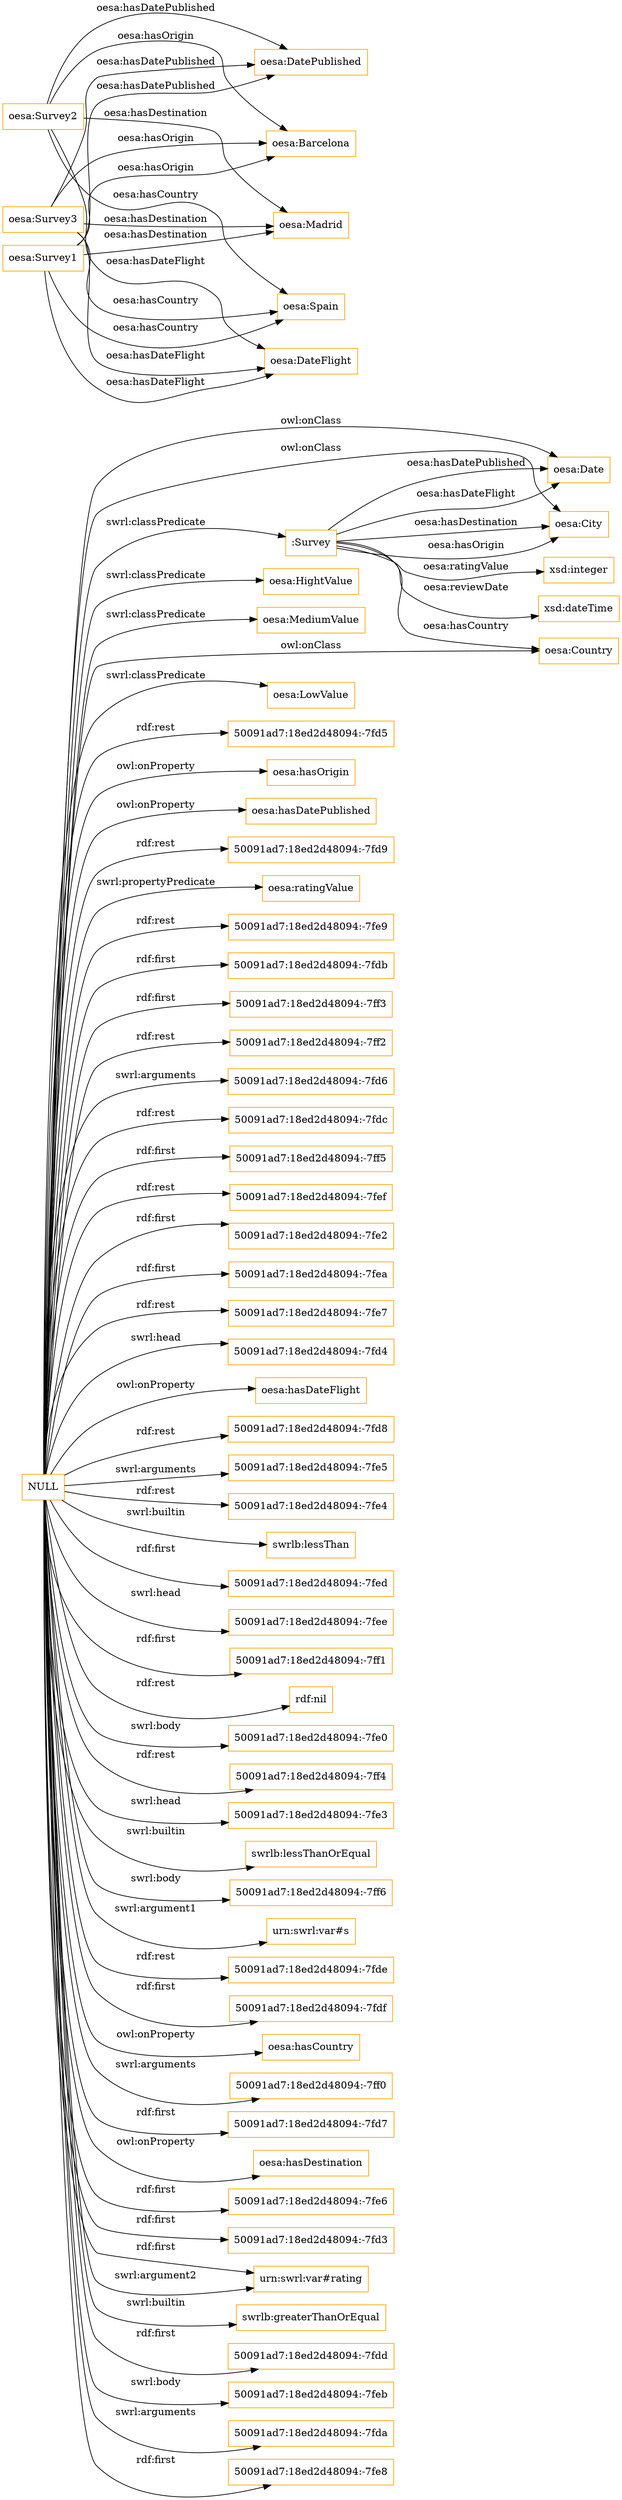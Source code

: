 digraph ar2dtool_diagram { 
rankdir=LR;
size="1501"
node [shape = rectangle, color="orange"]; "oesa:City" ":Survey" "oesa:HightValue" "oesa:Country" "oesa:MediumValue" "oesa:Date" "oesa:LowValue" ; /*classes style*/
	"oesa:Survey2" -> "oesa:DatePublished" [ label = "oesa:hasDatePublished" ];
	"oesa:Survey2" -> "oesa:Spain" [ label = "oesa:hasCountry" ];
	"oesa:Survey2" -> "oesa:Barcelona" [ label = "oesa:hasOrigin" ];
	"oesa:Survey2" -> "oesa:DateFlight" [ label = "oesa:hasDateFlight" ];
	"oesa:Survey2" -> "oesa:Madrid" [ label = "oesa:hasDestination" ];
	"oesa:Survey3" -> "oesa:DateFlight" [ label = "oesa:hasDateFlight" ];
	"oesa:Survey3" -> "oesa:Madrid" [ label = "oesa:hasDestination" ];
	"oesa:Survey3" -> "oesa:Barcelona" [ label = "oesa:hasOrigin" ];
	"oesa:Survey3" -> "oesa:DatePublished" [ label = "oesa:hasDatePublished" ];
	"oesa:Survey3" -> "oesa:Spain" [ label = "oesa:hasCountry" ];
	"NULL" -> "50091ad7:18ed2d48094:-7fd5" [ label = "rdf:rest" ];
	"NULL" -> "oesa:hasOrigin" [ label = "owl:onProperty" ];
	"NULL" -> "oesa:hasDatePublished" [ label = "owl:onProperty" ];
	"NULL" -> "50091ad7:18ed2d48094:-7fd9" [ label = "rdf:rest" ];
	"NULL" -> "oesa:ratingValue" [ label = "swrl:propertyPredicate" ];
	"NULL" -> "50091ad7:18ed2d48094:-7fe9" [ label = "rdf:rest" ];
	"NULL" -> "50091ad7:18ed2d48094:-7fdb" [ label = "rdf:first" ];
	"NULL" -> "50091ad7:18ed2d48094:-7ff3" [ label = "rdf:first" ];
	"NULL" -> "50091ad7:18ed2d48094:-7ff2" [ label = "rdf:rest" ];
	"NULL" -> "50091ad7:18ed2d48094:-7fd6" [ label = "swrl:arguments" ];
	"NULL" -> "oesa:HightValue" [ label = "swrl:classPredicate" ];
	"NULL" -> "50091ad7:18ed2d48094:-7fdc" [ label = "rdf:rest" ];
	"NULL" -> "50091ad7:18ed2d48094:-7ff5" [ label = "rdf:first" ];
	"NULL" -> "50091ad7:18ed2d48094:-7fef" [ label = "rdf:rest" ];
	"NULL" -> "50091ad7:18ed2d48094:-7fe2" [ label = "rdf:first" ];
	"NULL" -> "oesa:Country" [ label = "owl:onClass" ];
	"NULL" -> "50091ad7:18ed2d48094:-7fea" [ label = "rdf:first" ];
	"NULL" -> "oesa:City" [ label = "owl:onClass" ];
	"NULL" -> "50091ad7:18ed2d48094:-7fe7" [ label = "rdf:rest" ];
	"NULL" -> "50091ad7:18ed2d48094:-7fd4" [ label = "swrl:head" ];
	"NULL" -> "oesa:hasDateFlight" [ label = "owl:onProperty" ];
	"NULL" -> "50091ad7:18ed2d48094:-7fd8" [ label = "rdf:rest" ];
	"NULL" -> "oesa:Date" [ label = "owl:onClass" ];
	"NULL" -> "50091ad7:18ed2d48094:-7fe5" [ label = "swrl:arguments" ];
	"NULL" -> "50091ad7:18ed2d48094:-7fe4" [ label = "rdf:rest" ];
	"NULL" -> "swrlb:lessThan" [ label = "swrl:builtin" ];
	"NULL" -> "50091ad7:18ed2d48094:-7fed" [ label = "rdf:first" ];
	"NULL" -> "50091ad7:18ed2d48094:-7fee" [ label = "swrl:head" ];
	"NULL" -> "50091ad7:18ed2d48094:-7ff1" [ label = "rdf:first" ];
	"NULL" -> "rdf:nil" [ label = "rdf:rest" ];
	"NULL" -> "50091ad7:18ed2d48094:-7fe0" [ label = "swrl:body" ];
	"NULL" -> "50091ad7:18ed2d48094:-7ff4" [ label = "rdf:rest" ];
	"NULL" -> "50091ad7:18ed2d48094:-7fe3" [ label = "swrl:head" ];
	"NULL" -> "swrlb:lessThanOrEqual" [ label = "swrl:builtin" ];
	"NULL" -> "50091ad7:18ed2d48094:-7ff6" [ label = "swrl:body" ];
	"NULL" -> "urn:swrl:var#s" [ label = "swrl:argument1" ];
	"NULL" -> "50091ad7:18ed2d48094:-7fde" [ label = "rdf:rest" ];
	"NULL" -> "50091ad7:18ed2d48094:-7fdf" [ label = "rdf:first" ];
	"NULL" -> "oesa:hasCountry" [ label = "owl:onProperty" ];
	"NULL" -> "50091ad7:18ed2d48094:-7ff0" [ label = "swrl:arguments" ];
	"NULL" -> "50091ad7:18ed2d48094:-7fd7" [ label = "rdf:first" ];
	"NULL" -> "oesa:hasDestination" [ label = "owl:onProperty" ];
	"NULL" -> "50091ad7:18ed2d48094:-7fe6" [ label = "rdf:first" ];
	"NULL" -> "oesa:LowValue" [ label = "swrl:classPredicate" ];
	"NULL" -> "50091ad7:18ed2d48094:-7fd3" [ label = "rdf:first" ];
	"NULL" -> ":Survey" [ label = "swrl:classPredicate" ];
	"NULL" -> "urn:swrl:var#rating" [ label = "rdf:first" ];
	"NULL" -> "swrlb:greaterThanOrEqual" [ label = "swrl:builtin" ];
	"NULL" -> "urn:swrl:var#rating" [ label = "swrl:argument2" ];
	"NULL" -> "50091ad7:18ed2d48094:-7fdd" [ label = "rdf:first" ];
	"NULL" -> "50091ad7:18ed2d48094:-7feb" [ label = "swrl:body" ];
	"NULL" -> "50091ad7:18ed2d48094:-7fda" [ label = "swrl:arguments" ];
	"NULL" -> "oesa:MediumValue" [ label = "swrl:classPredicate" ];
	"NULL" -> "50091ad7:18ed2d48094:-7fe8" [ label = "rdf:first" ];
	"oesa:Survey1" -> "oesa:Madrid" [ label = "oesa:hasDestination" ];
	"oesa:Survey1" -> "oesa:DatePublished" [ label = "oesa:hasDatePublished" ];
	"oesa:Survey1" -> "oesa:Spain" [ label = "oesa:hasCountry" ];
	"oesa:Survey1" -> "oesa:Barcelona" [ label = "oesa:hasOrigin" ];
	"oesa:Survey1" -> "oesa:DateFlight" [ label = "oesa:hasDateFlight" ];
	":Survey" -> "oesa:City" [ label = "oesa:hasOrigin" ];
	":Survey" -> "oesa:Date" [ label = "oesa:hasDatePublished" ];
	":Survey" -> "oesa:City" [ label = "oesa:hasDestination" ];
	":Survey" -> "xsd:integer" [ label = "oesa:ratingValue" ];
	":Survey" -> "oesa:Date" [ label = "oesa:hasDateFlight" ];
	":Survey" -> "xsd:dateTime" [ label = "oesa:reviewDate" ];
	":Survey" -> "oesa:Country" [ label = "oesa:hasCountry" ];

}
